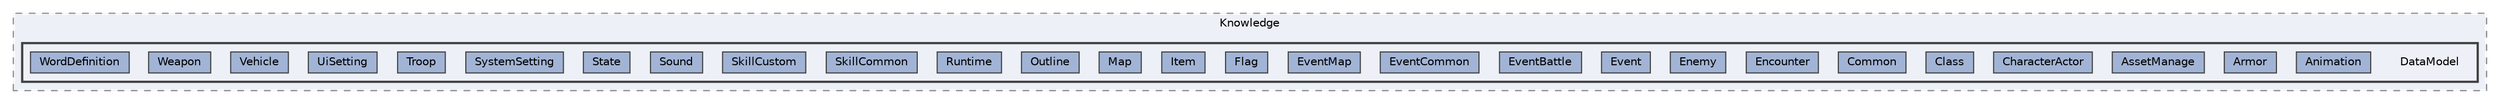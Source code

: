 digraph "C:/Users/むずでょ/Documents/Unity Projects/RMU-1-00-00-Research/Assets/RPGMaker/Codebase/CoreSystem/Knowledge/DataModel"
{
 // LATEX_PDF_SIZE
  bgcolor="transparent";
  edge [fontname=Helvetica,fontsize=10,labelfontname=Helvetica,labelfontsize=10];
  node [fontname=Helvetica,fontsize=10,shape=box,height=0.2,width=0.4];
  compound=true
  subgraph clusterdir_379cb0c8d890ba9eedff102cfc790550 {
    graph [ bgcolor="#edf0f7", pencolor="grey50", label="Knowledge", fontname=Helvetica,fontsize=10 style="filled,dashed", URL="dir_379cb0c8d890ba9eedff102cfc790550.html",tooltip=""]
  subgraph clusterdir_6a6735c90c927e15fea0de903ef5e5c4 {
    graph [ bgcolor="#edf0f7", pencolor="grey25", label="", fontname=Helvetica,fontsize=10 style="filled,bold", URL="dir_6a6735c90c927e15fea0de903ef5e5c4.html",tooltip=""]
    dir_6a6735c90c927e15fea0de903ef5e5c4 [shape=plaintext, label="DataModel"];
  dir_f27fca1174ffd7584dd2b6e2c16748b3 [label="Animation", fillcolor="#a2b4d6", color="grey25", style="filled", URL="dir_f27fca1174ffd7584dd2b6e2c16748b3.html",tooltip=""];
  dir_c46a851e3935cd88585cd21670dddfac [label="Armor", fillcolor="#a2b4d6", color="grey25", style="filled", URL="dir_c46a851e3935cd88585cd21670dddfac.html",tooltip=""];
  dir_be2ee6b2f25672a0142496abf6a03a66 [label="AssetManage", fillcolor="#a2b4d6", color="grey25", style="filled", URL="dir_be2ee6b2f25672a0142496abf6a03a66.html",tooltip=""];
  dir_d416942a2bc587d631ec7d2fbb672a7b [label="CharacterActor", fillcolor="#a2b4d6", color="grey25", style="filled", URL="dir_d416942a2bc587d631ec7d2fbb672a7b.html",tooltip=""];
  dir_404b190ad350135e5917c03dbb67922c [label="Class", fillcolor="#a2b4d6", color="grey25", style="filled", URL="dir_404b190ad350135e5917c03dbb67922c.html",tooltip=""];
  dir_f92ac676050a56bfc0d6ff0e9c896c73 [label="Common", fillcolor="#a2b4d6", color="grey25", style="filled", URL="dir_f92ac676050a56bfc0d6ff0e9c896c73.html",tooltip=""];
  dir_d6c69e8e09908c42a4f9641e1645a2d0 [label="Encounter", fillcolor="#a2b4d6", color="grey25", style="filled", URL="dir_d6c69e8e09908c42a4f9641e1645a2d0.html",tooltip=""];
  dir_cdb6e0765d1f22fe08ac3498aa51d722 [label="Enemy", fillcolor="#a2b4d6", color="grey25", style="filled", URL="dir_cdb6e0765d1f22fe08ac3498aa51d722.html",tooltip=""];
  dir_eb338801486994e9a52732d2341cbd48 [label="Event", fillcolor="#a2b4d6", color="grey25", style="filled", URL="dir_eb338801486994e9a52732d2341cbd48.html",tooltip=""];
  dir_2f63d67a0e9c789e9d0b815857181e59 [label="EventBattle", fillcolor="#a2b4d6", color="grey25", style="filled", URL="dir_2f63d67a0e9c789e9d0b815857181e59.html",tooltip=""];
  dir_8097e0775ee241498b6fd455941c6893 [label="EventCommon", fillcolor="#a2b4d6", color="grey25", style="filled", URL="dir_8097e0775ee241498b6fd455941c6893.html",tooltip=""];
  dir_16f8bc1d17afdff6d8e6405cce45880f [label="EventMap", fillcolor="#a2b4d6", color="grey25", style="filled", URL="dir_16f8bc1d17afdff6d8e6405cce45880f.html",tooltip=""];
  dir_335dfb6afc9b8b44c39ff686fc0bd519 [label="Flag", fillcolor="#a2b4d6", color="grey25", style="filled", URL="dir_335dfb6afc9b8b44c39ff686fc0bd519.html",tooltip=""];
  dir_8b5ab2a21ec448fcbf1c598cb35c61ca [label="Item", fillcolor="#a2b4d6", color="grey25", style="filled", URL="dir_8b5ab2a21ec448fcbf1c598cb35c61ca.html",tooltip=""];
  dir_fe52977be378b6255d273584e7a581fc [label="Map", fillcolor="#a2b4d6", color="grey25", style="filled", URL="dir_fe52977be378b6255d273584e7a581fc.html",tooltip=""];
  dir_c883e62ff45097f7c0ea063574749640 [label="Outline", fillcolor="#a2b4d6", color="grey25", style="filled", URL="dir_c883e62ff45097f7c0ea063574749640.html",tooltip=""];
  dir_a680c4ea723ef0c975197a31c0fd31ee [label="Runtime", fillcolor="#a2b4d6", color="grey25", style="filled", URL="dir_a680c4ea723ef0c975197a31c0fd31ee.html",tooltip=""];
  dir_cac6b26261d658270992ab8132472763 [label="SkillCommon", fillcolor="#a2b4d6", color="grey25", style="filled", URL="dir_cac6b26261d658270992ab8132472763.html",tooltip=""];
  dir_0ea873d9825953f0a8002b90366aa11f [label="SkillCustom", fillcolor="#a2b4d6", color="grey25", style="filled", URL="dir_0ea873d9825953f0a8002b90366aa11f.html",tooltip=""];
  dir_89f3fc4b7cd0743af19104078aac8dfc [label="Sound", fillcolor="#a2b4d6", color="grey25", style="filled", URL="dir_89f3fc4b7cd0743af19104078aac8dfc.html",tooltip=""];
  dir_9d813b3c1080d29d6cde074821d7ab6f [label="State", fillcolor="#a2b4d6", color="grey25", style="filled", URL="dir_9d813b3c1080d29d6cde074821d7ab6f.html",tooltip=""];
  dir_2b778b43262572bb77541b2b2334779f [label="SystemSetting", fillcolor="#a2b4d6", color="grey25", style="filled", URL="dir_2b778b43262572bb77541b2b2334779f.html",tooltip=""];
  dir_2dc144526db218a30acb178efceddfe0 [label="Troop", fillcolor="#a2b4d6", color="grey25", style="filled", URL="dir_2dc144526db218a30acb178efceddfe0.html",tooltip=""];
  dir_6b03f6e4a7313d0aa37b2fe65cc9520c [label="UiSetting", fillcolor="#a2b4d6", color="grey25", style="filled", URL="dir_6b03f6e4a7313d0aa37b2fe65cc9520c.html",tooltip=""];
  dir_d68805536e3cbf80bf4dfc3cc3234332 [label="Vehicle", fillcolor="#a2b4d6", color="grey25", style="filled", URL="dir_d68805536e3cbf80bf4dfc3cc3234332.html",tooltip=""];
  dir_21e8b41d033dfe982a8a603f6b0d97f8 [label="Weapon", fillcolor="#a2b4d6", color="grey25", style="filled", URL="dir_21e8b41d033dfe982a8a603f6b0d97f8.html",tooltip=""];
  dir_fcaa36a71d784132f646169fe4016689 [label="WordDefinition", fillcolor="#a2b4d6", color="grey25", style="filled", URL="dir_fcaa36a71d784132f646169fe4016689.html",tooltip=""];
  }
  }
}
